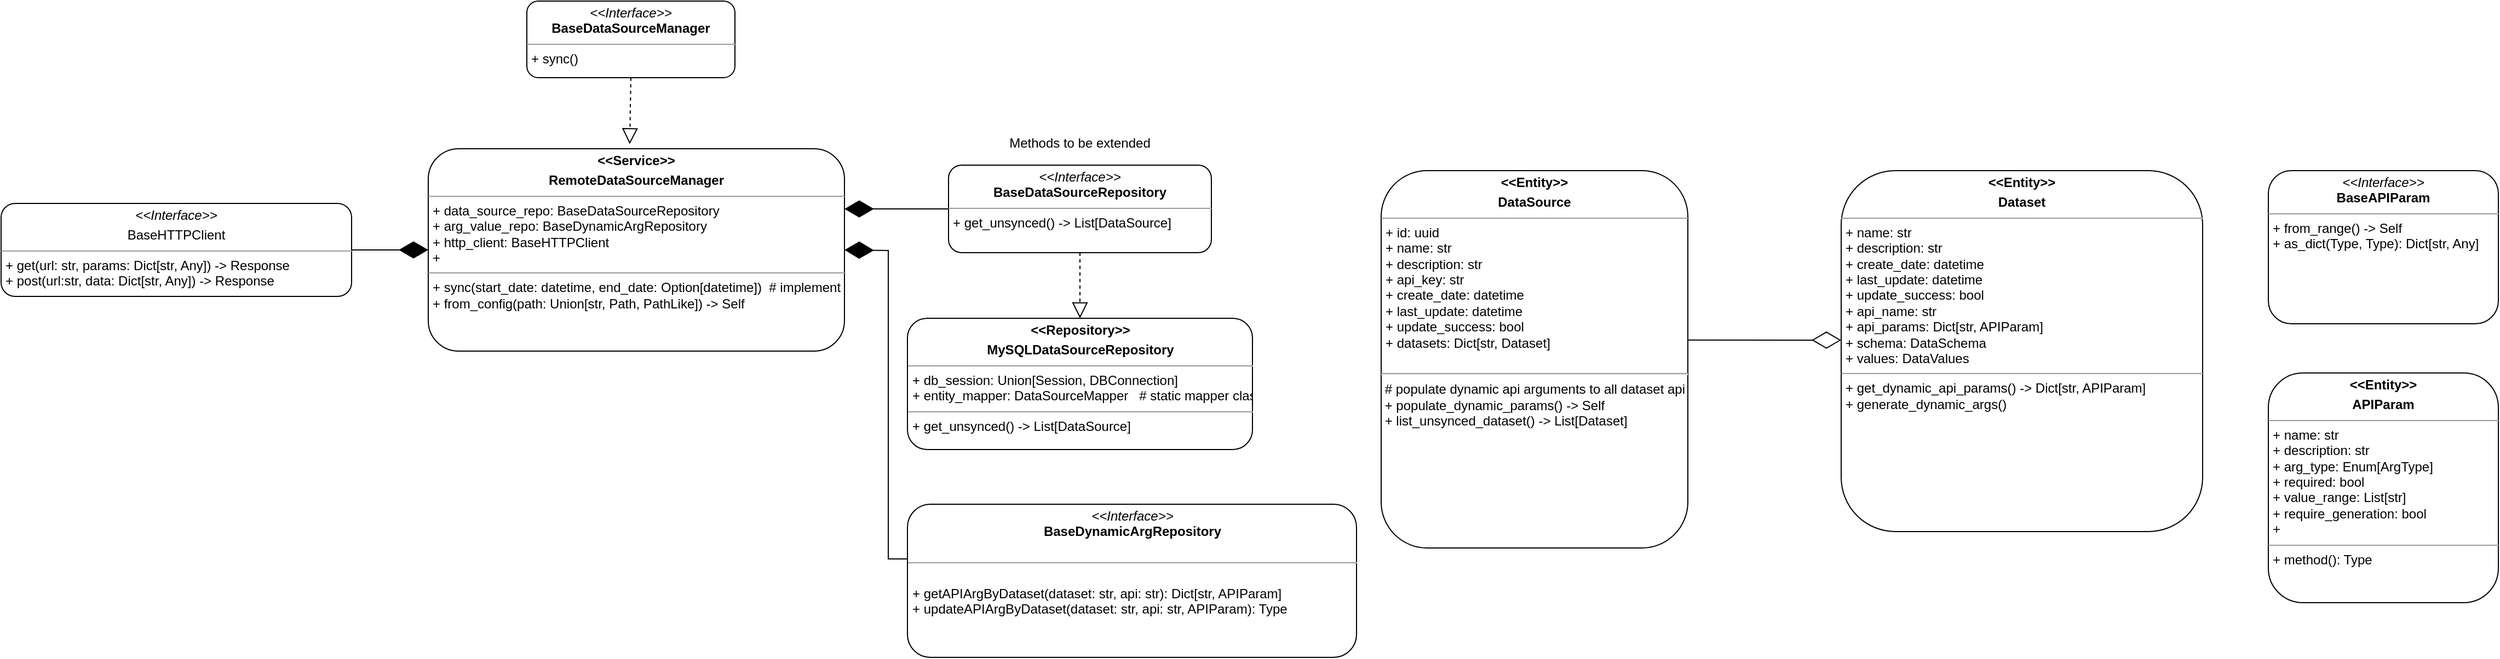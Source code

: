 <mxfile version="20.8.20" type="device"><diagram id="C5RBs43oDa-KdzZeNtuy" name="Page-1"><mxGraphModel dx="3176" dy="433" grid="1" gridSize="10" guides="1" tooltips="1" connect="1" arrows="1" fold="1" page="1" pageScale="1" pageWidth="2336" pageHeight="1654" math="0" shadow="0"><root><mxCell id="WIyWlLk6GJQsqaUBKTNV-0"/><mxCell id="WIyWlLk6GJQsqaUBKTNV-1" parent="WIyWlLk6GJQsqaUBKTNV-0"/><mxCell id="E3YKCeYKl3bLHDhs1aJq-1" value="&lt;p style=&quot;margin:0px;margin-top:4px;text-align:center;&quot;&gt;&lt;i&gt;&amp;lt;&amp;lt;Interface&amp;gt;&amp;gt;&lt;/i&gt;&lt;br&gt;&lt;b&gt;BaseDataSourceManager&lt;/b&gt;&lt;/p&gt;&lt;hr size=&quot;1&quot;&gt;&lt;p style=&quot;margin:0px;margin-left:4px;&quot;&gt;+ sync()&lt;/p&gt;" style="verticalAlign=top;align=left;overflow=fill;fontSize=12;fontFamily=Helvetica;html=1;rounded=1;" vertex="1" parent="WIyWlLk6GJQsqaUBKTNV-1"><mxGeometry x="170" y="90" width="190" height="70" as="geometry"/></mxCell><mxCell id="E3YKCeYKl3bLHDhs1aJq-3" value="" style="endArrow=block;dashed=1;endFill=0;endSize=12;html=1;rounded=0;exitX=0.5;exitY=1;exitDx=0;exitDy=0;entryX=0.484;entryY=-0.023;entryDx=0;entryDy=0;entryPerimeter=0;" edge="1" parent="WIyWlLk6GJQsqaUBKTNV-1" source="E3YKCeYKl3bLHDhs1aJq-1" target="E3YKCeYKl3bLHDhs1aJq-4"><mxGeometry width="160" relative="1" as="geometry"><mxPoint x="230" y="250" as="sourcePoint"/><mxPoint x="265" y="260" as="targetPoint"/></mxGeometry></mxCell><mxCell id="E3YKCeYKl3bLHDhs1aJq-4" value="&lt;p style=&quot;margin:0px;margin-top:4px;text-align:center;&quot;&gt;&lt;b&gt;&amp;lt;&amp;lt;Service&amp;gt;&amp;gt;&lt;/b&gt;&lt;/p&gt;&lt;p style=&quot;margin:0px;margin-top:4px;text-align:center;&quot;&gt;&lt;b&gt;RemoteDataSourceManager&lt;/b&gt;&lt;/p&gt;&lt;hr size=&quot;1&quot;&gt;&lt;p style=&quot;margin:0px;margin-left:4px;&quot;&gt;+ data_source_repo: BaseDataSourceRepository&lt;/p&gt;&lt;p style=&quot;margin:0px;margin-left:4px;&quot;&gt;+ arg_value_repo: BaseDynamicArgRepository&lt;/p&gt;&lt;p style=&quot;margin:0px;margin-left:4px;&quot;&gt;+ http_client: BaseHTTPClient&lt;/p&gt;&lt;p style=&quot;margin:0px;margin-left:4px;&quot;&gt;+&amp;nbsp;&lt;/p&gt;&lt;hr size=&quot;1&quot;&gt;&lt;p style=&quot;margin:0px;margin-left:4px;&quot;&gt;+ sync(start_date: datetime, end_date: Option[datetime])&amp;nbsp; # implement sync logic here&lt;/p&gt;&lt;p style=&quot;margin:0px;margin-left:4px;&quot;&gt;+ from_config(path: Union[str, Path, PathLike]) -&amp;gt; Self&lt;/p&gt;&lt;p style=&quot;margin:0px;margin-left:4px;&quot;&gt;&lt;br&gt;&lt;/p&gt;" style="verticalAlign=top;align=left;overflow=fill;fontSize=12;fontFamily=Helvetica;html=1;rounded=1;" vertex="1" parent="WIyWlLk6GJQsqaUBKTNV-1"><mxGeometry x="80" y="225" width="380" height="185" as="geometry"/></mxCell><mxCell id="E3YKCeYKl3bLHDhs1aJq-5" value="" style="endArrow=diamondThin;endFill=1;endSize=24;html=1;rounded=0;exitX=0;exitY=0.5;exitDx=0;exitDy=0;" edge="1" parent="WIyWlLk6GJQsqaUBKTNV-1" source="E3YKCeYKl3bLHDhs1aJq-6"><mxGeometry width="160" relative="1" as="geometry"><mxPoint x="550" y="270" as="sourcePoint"/><mxPoint x="460" y="280" as="targetPoint"/><Array as="points"/></mxGeometry></mxCell><mxCell id="E3YKCeYKl3bLHDhs1aJq-6" value="&lt;p style=&quot;margin:0px;margin-top:4px;text-align:center;&quot;&gt;&lt;i&gt;&amp;lt;&amp;lt;Interface&amp;gt;&amp;gt;&lt;/i&gt;&lt;br&gt;&lt;b&gt;BaseDataSourceRepository&lt;/b&gt;&lt;/p&gt;&lt;hr size=&quot;1&quot;&gt;&lt;p style=&quot;margin:0px;margin-left:4px;&quot;&gt;+ get_unsynced() -&amp;gt; List[DataSource]&lt;/p&gt;&lt;p style=&quot;margin:0px;margin-left:4px;&quot;&gt;&lt;br&gt;&lt;/p&gt;" style="verticalAlign=top;align=left;overflow=fill;fontSize=12;fontFamily=Helvetica;html=1;rounded=1;" vertex="1" parent="WIyWlLk6GJQsqaUBKTNV-1"><mxGeometry x="555" y="240" width="240" height="80" as="geometry"/></mxCell><mxCell id="E3YKCeYKl3bLHDhs1aJq-7" value="" style="endArrow=block;dashed=1;endFill=0;endSize=12;html=1;rounded=0;exitX=0.5;exitY=1;exitDx=0;exitDy=0;" edge="1" parent="WIyWlLk6GJQsqaUBKTNV-1" source="E3YKCeYKl3bLHDhs1aJq-6"><mxGeometry width="160" relative="1" as="geometry"><mxPoint x="425" y="390" as="sourcePoint"/><mxPoint x="675" y="380" as="targetPoint"/></mxGeometry></mxCell><mxCell id="E3YKCeYKl3bLHDhs1aJq-8" value="&lt;p style=&quot;margin:0px;margin-top:4px;text-align:center;&quot;&gt;&lt;b&gt;&amp;lt;&amp;lt;Repository&amp;gt;&amp;gt;&lt;/b&gt;&lt;/p&gt;&lt;p style=&quot;margin:0px;margin-top:4px;text-align:center;&quot;&gt;&lt;b&gt;MySQLDataSourceRepository&lt;/b&gt;&lt;/p&gt;&lt;hr size=&quot;1&quot;&gt;&lt;p style=&quot;margin:0px;margin-left:4px;&quot;&gt;+ db_session: Union[Session, DBConnection]&lt;/p&gt;&lt;p style=&quot;margin:0px;margin-left:4px;&quot;&gt;+ entity_mapper: DataSourceMapper&amp;nbsp; &amp;nbsp;# static mapper class that converts between domain and table entities&lt;/p&gt;&lt;hr size=&quot;1&quot;&gt;&lt;p style=&quot;margin:0px;margin-left:4px;&quot;&gt;+ get_unsynced() -&amp;gt; List[DataSource]&lt;/p&gt;" style="verticalAlign=top;align=left;overflow=fill;fontSize=12;fontFamily=Helvetica;html=1;rounded=1;" vertex="1" parent="WIyWlLk6GJQsqaUBKTNV-1"><mxGeometry x="517.5" y="380" width="315" height="120" as="geometry"/></mxCell><mxCell id="E3YKCeYKl3bLHDhs1aJq-13" value="Methods to be extended" style="text;html=1;strokeColor=none;fillColor=none;align=center;verticalAlign=middle;whiteSpace=wrap;rounded=0;" vertex="1" parent="WIyWlLk6GJQsqaUBKTNV-1"><mxGeometry x="590" y="210" width="170" height="20" as="geometry"/></mxCell><mxCell id="E3YKCeYKl3bLHDhs1aJq-18" value="&lt;p style=&quot;margin:0px;margin-top:4px;text-align:center;&quot;&gt;&lt;b&gt;&amp;lt;&amp;lt;Entity&amp;gt;&amp;gt;&lt;/b&gt;&lt;/p&gt;&lt;p style=&quot;margin:0px;margin-top:4px;text-align:center;&quot;&gt;&lt;b&gt;DataSource&lt;/b&gt;&lt;/p&gt;&lt;hr size=&quot;1&quot;&gt;&lt;p style=&quot;margin:0px;margin-left:4px;&quot;&gt;+ id: uuid&lt;/p&gt;&lt;p style=&quot;margin:0px;margin-left:4px;&quot;&gt;+ name: str&lt;/p&gt;&lt;p style=&quot;margin:0px;margin-left:4px;&quot;&gt;+ description: str&lt;/p&gt;&lt;p style=&quot;margin:0px;margin-left:4px;&quot;&gt;+ api_key: str&lt;/p&gt;&lt;p style=&quot;margin:0px;margin-left:4px;&quot;&gt;+ create_date: datetime&lt;/p&gt;&lt;p style=&quot;margin:0px;margin-left:4px;&quot;&gt;+ last_update: datetime&lt;/p&gt;&lt;p style=&quot;margin:0px;margin-left:4px;&quot;&gt;+ update_success: bool&lt;/p&gt;&lt;p style=&quot;margin:0px;margin-left:4px;&quot;&gt;+ datasets: Dict[str, Dataset]&lt;/p&gt;&lt;p style=&quot;margin:0px;margin-left:4px;&quot;&gt;&lt;/p&gt;&lt;br&gt;&lt;hr&gt;&amp;nbsp;# populate dynamic api arguments to all dataset api&lt;br&gt;&amp;nbsp;+ populate_dynamic_params() -&amp;gt; Self&lt;br&gt;&amp;nbsp;+ list_unsynced_dataset() -&amp;gt; List[Dataset]&lt;br&gt;&amp;nbsp;" style="verticalAlign=top;align=left;overflow=fill;fontSize=12;fontFamily=Helvetica;html=1;rounded=1;" vertex="1" parent="WIyWlLk6GJQsqaUBKTNV-1"><mxGeometry x="950" y="245" width="280" height="345" as="geometry"/></mxCell><mxCell id="E3YKCeYKl3bLHDhs1aJq-21" value="&lt;p style=&quot;margin:0px;margin-top:4px;text-align:center;&quot;&gt;&lt;i&gt;&amp;lt;&amp;lt;Interface&amp;gt;&amp;gt;&lt;/i&gt;&lt;br&gt;&lt;/p&gt;&lt;p style=&quot;margin:0px;margin-top:4px;text-align:center;&quot;&gt;BaseHTTPClient&lt;/p&gt;&lt;hr size=&quot;1&quot;&gt;&lt;p style=&quot;margin:0px;margin-left:4px;&quot;&gt;+ get(url: str, params: Dict[str, Any]) -&amp;gt; Response&lt;br&gt;+ post(url:str, data: Dict[str, Any]) -&amp;gt; Response&lt;/p&gt;" style="verticalAlign=top;align=left;overflow=fill;fontSize=12;fontFamily=Helvetica;html=1;rounded=1;" vertex="1" parent="WIyWlLk6GJQsqaUBKTNV-1"><mxGeometry x="-310" y="275" width="320" height="85" as="geometry"/></mxCell><mxCell id="E3YKCeYKl3bLHDhs1aJq-22" value="" style="endArrow=diamondThin;endFill=1;endSize=24;html=1;rounded=0;entryX=0;entryY=0.5;entryDx=0;entryDy=0;exitX=1;exitY=0.5;exitDx=0;exitDy=0;" edge="1" parent="WIyWlLk6GJQsqaUBKTNV-1" source="E3YKCeYKl3bLHDhs1aJq-21" target="E3YKCeYKl3bLHDhs1aJq-4"><mxGeometry width="160" relative="1" as="geometry"><mxPoint x="100" y="380" as="sourcePoint"/><mxPoint x="260" y="380" as="targetPoint"/></mxGeometry></mxCell><mxCell id="E3YKCeYKl3bLHDhs1aJq-23" value="" style="endArrow=diamondThin;endFill=0;endSize=24;html=1;rounded=0;exitX=1.001;exitY=0.449;exitDx=0;exitDy=0;exitPerimeter=0;" edge="1" parent="WIyWlLk6GJQsqaUBKTNV-1" source="E3YKCeYKl3bLHDhs1aJq-18"><mxGeometry width="160" relative="1" as="geometry"><mxPoint x="1270" y="390" as="sourcePoint"/><mxPoint x="1370" y="400" as="targetPoint"/></mxGeometry></mxCell><mxCell id="E3YKCeYKl3bLHDhs1aJq-24" value="&lt;p style=&quot;margin:0px;margin-top:4px;text-align:center;&quot;&gt;&lt;b&gt;&amp;lt;&amp;lt;Entity&amp;gt;&amp;gt;&lt;/b&gt;&lt;/p&gt;&lt;p style=&quot;margin:0px;margin-top:4px;text-align:center;&quot;&gt;&lt;b&gt;Dataset&lt;/b&gt;&lt;/p&gt;&lt;hr size=&quot;1&quot;&gt;&lt;p style=&quot;margin:0px;margin-left:4px;&quot;&gt;+ name: str&lt;/p&gt;&lt;p style=&quot;margin:0px;margin-left:4px;&quot;&gt;+ description: str&lt;/p&gt;&lt;p style=&quot;margin:0px;margin-left:4px;&quot;&gt;+ create_date: datetime&lt;/p&gt;&lt;p style=&quot;margin:0px;margin-left:4px;&quot;&gt;+ last_update: datetime&lt;/p&gt;&lt;p style=&quot;margin:0px;margin-left:4px;&quot;&gt;+ update_success: bool&lt;/p&gt;&lt;p style=&quot;margin:0px;margin-left:4px;&quot;&gt;+ api_name: str&lt;/p&gt;&lt;p style=&quot;margin:0px;margin-left:4px;&quot;&gt;+ api_params: Dict[str, APIParam]&lt;/p&gt;&lt;p style=&quot;margin:0px;margin-left:4px;&quot;&gt;+ schema: DataSchema&lt;/p&gt;&lt;p style=&quot;margin:0px;margin-left:4px;&quot;&gt;+ values: DataValues&lt;/p&gt;&lt;hr size=&quot;1&quot;&gt;&lt;p style=&quot;margin:0px;margin-left:4px;&quot;&gt;+ get_dynamic_api_params() -&amp;gt; Dict[str, APIParam]&lt;/p&gt;&lt;p style=&quot;margin:0px;margin-left:4px;&quot;&gt;+ generate_dynamic_args()&lt;/p&gt;" style="verticalAlign=top;align=left;overflow=fill;fontSize=12;fontFamily=Helvetica;html=1;rounded=1;" vertex="1" parent="WIyWlLk6GJQsqaUBKTNV-1"><mxGeometry x="1370" y="245" width="330" height="330" as="geometry"/></mxCell><mxCell id="E3YKCeYKl3bLHDhs1aJq-25" value="" style="endArrow=diamondThin;endFill=1;endSize=24;html=1;rounded=0;entryX=1;entryY=0.5;entryDx=0;entryDy=0;" edge="1" parent="WIyWlLk6GJQsqaUBKTNV-1" target="E3YKCeYKl3bLHDhs1aJq-4"><mxGeometry width="160" relative="1" as="geometry"><mxPoint x="560" y="600" as="sourcePoint"/><mxPoint x="680" y="340" as="targetPoint"/><Array as="points"><mxPoint x="500" y="600"/><mxPoint x="500" y="318"/></Array></mxGeometry></mxCell><mxCell id="E3YKCeYKl3bLHDhs1aJq-26" value="&lt;p style=&quot;margin:0px;margin-top:4px;text-align:center;&quot;&gt;&lt;i&gt;&amp;lt;&amp;lt;Interface&amp;gt;&amp;gt;&lt;/i&gt;&lt;br&gt;&lt;b&gt;BaseDynamicArgRepository&lt;/b&gt;&lt;/p&gt;&lt;br&gt;&lt;hr size=&quot;1&quot;&gt;&lt;p style=&quot;margin:0px;margin-left:4px;&quot;&gt;&lt;br&gt;&lt;/p&gt;&lt;p style=&quot;margin:0px;margin-left:4px;&quot;&gt;+ getAPIArgByDataset(dataset: str, api: str): Dict[str, APIParam]&lt;br&gt;+ updateAPIArgByDataset(dataset: str, api: str, APIParam): Type&lt;/p&gt;" style="verticalAlign=top;align=left;overflow=fill;fontSize=12;fontFamily=Helvetica;html=1;rounded=1;" vertex="1" parent="WIyWlLk6GJQsqaUBKTNV-1"><mxGeometry x="517.5" y="550" width="410" height="140" as="geometry"/></mxCell><mxCell id="E3YKCeYKl3bLHDhs1aJq-27" value="&lt;p style=&quot;margin:0px;margin-top:4px;text-align:center;&quot;&gt;&lt;i&gt;&amp;lt;&amp;lt;Interface&amp;gt;&amp;gt;&lt;/i&gt;&lt;br&gt;&lt;b&gt;BaseAPIParam&lt;/b&gt;&lt;/p&gt;&lt;hr size=&quot;1&quot;&gt;&lt;p style=&quot;margin:0px;margin-left:4px;&quot;&gt;+ from_range() -&amp;gt; Self&lt;br&gt;+ as_dict(Type, Type): Dict[str, Any]&lt;/p&gt;" style="verticalAlign=top;align=left;overflow=fill;fontSize=12;fontFamily=Helvetica;html=1;rounded=1;" vertex="1" parent="WIyWlLk6GJQsqaUBKTNV-1"><mxGeometry x="1760" y="245" width="210" height="140" as="geometry"/></mxCell><mxCell id="E3YKCeYKl3bLHDhs1aJq-28" value="&lt;p style=&quot;margin:0px;margin-top:4px;text-align:center;&quot;&gt;&lt;b&gt;&amp;lt;&amp;lt;Entity&amp;gt;&amp;gt;&lt;/b&gt;&lt;/p&gt;&lt;p style=&quot;margin:0px;margin-top:4px;text-align:center;&quot;&gt;&lt;b&gt;APIParam&lt;/b&gt;&lt;/p&gt;&lt;hr size=&quot;1&quot;&gt;&lt;p style=&quot;margin:0px;margin-left:4px;&quot;&gt;+ name: str&lt;/p&gt;&lt;p style=&quot;margin:0px;margin-left:4px;&quot;&gt;+ description: str&lt;/p&gt;&lt;p style=&quot;margin:0px;margin-left:4px;&quot;&gt;+ arg_type: Enum[ArgType]&lt;/p&gt;&lt;p style=&quot;margin:0px;margin-left:4px;&quot;&gt;+ required: bool&lt;/p&gt;&lt;p style=&quot;margin:0px;margin-left:4px;&quot;&gt;+ value_range: List[str]&lt;/p&gt;&lt;p style=&quot;margin:0px;margin-left:4px;&quot;&gt;+ require_generation: bool&lt;/p&gt;&lt;p style=&quot;margin:0px;margin-left:4px;&quot;&gt;+&amp;nbsp;&lt;/p&gt;&lt;hr size=&quot;1&quot;&gt;&lt;p style=&quot;margin:0px;margin-left:4px;&quot;&gt;+ method(): Type&lt;/p&gt;" style="verticalAlign=top;align=left;overflow=fill;fontSize=12;fontFamily=Helvetica;html=1;rounded=1;" vertex="1" parent="WIyWlLk6GJQsqaUBKTNV-1"><mxGeometry x="1760" y="430" width="210" height="210" as="geometry"/></mxCell></root></mxGraphModel></diagram></mxfile>